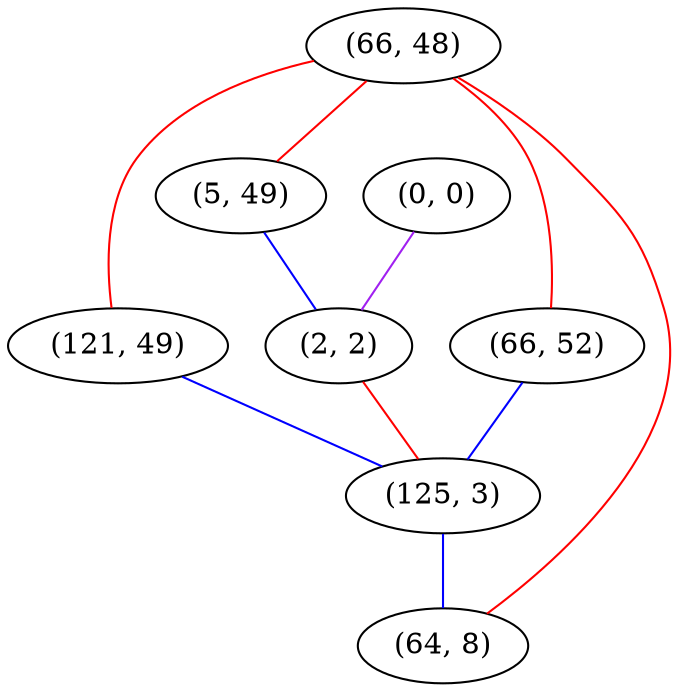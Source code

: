 graph "" {
"(66, 48)";
"(0, 0)";
"(121, 49)";
"(5, 49)";
"(2, 2)";
"(66, 52)";
"(125, 3)";
"(64, 8)";
"(66, 48)" -- "(5, 49)"  [color=red, key=0, weight=1];
"(66, 48)" -- "(64, 8)"  [color=red, key=0, weight=1];
"(66, 48)" -- "(66, 52)"  [color=red, key=0, weight=1];
"(66, 48)" -- "(121, 49)"  [color=red, key=0, weight=1];
"(0, 0)" -- "(2, 2)"  [color=purple, key=0, weight=4];
"(121, 49)" -- "(125, 3)"  [color=blue, key=0, weight=3];
"(5, 49)" -- "(2, 2)"  [color=blue, key=0, weight=3];
"(2, 2)" -- "(125, 3)"  [color=red, key=0, weight=1];
"(66, 52)" -- "(125, 3)"  [color=blue, key=0, weight=3];
"(125, 3)" -- "(64, 8)"  [color=blue, key=0, weight=3];
}

